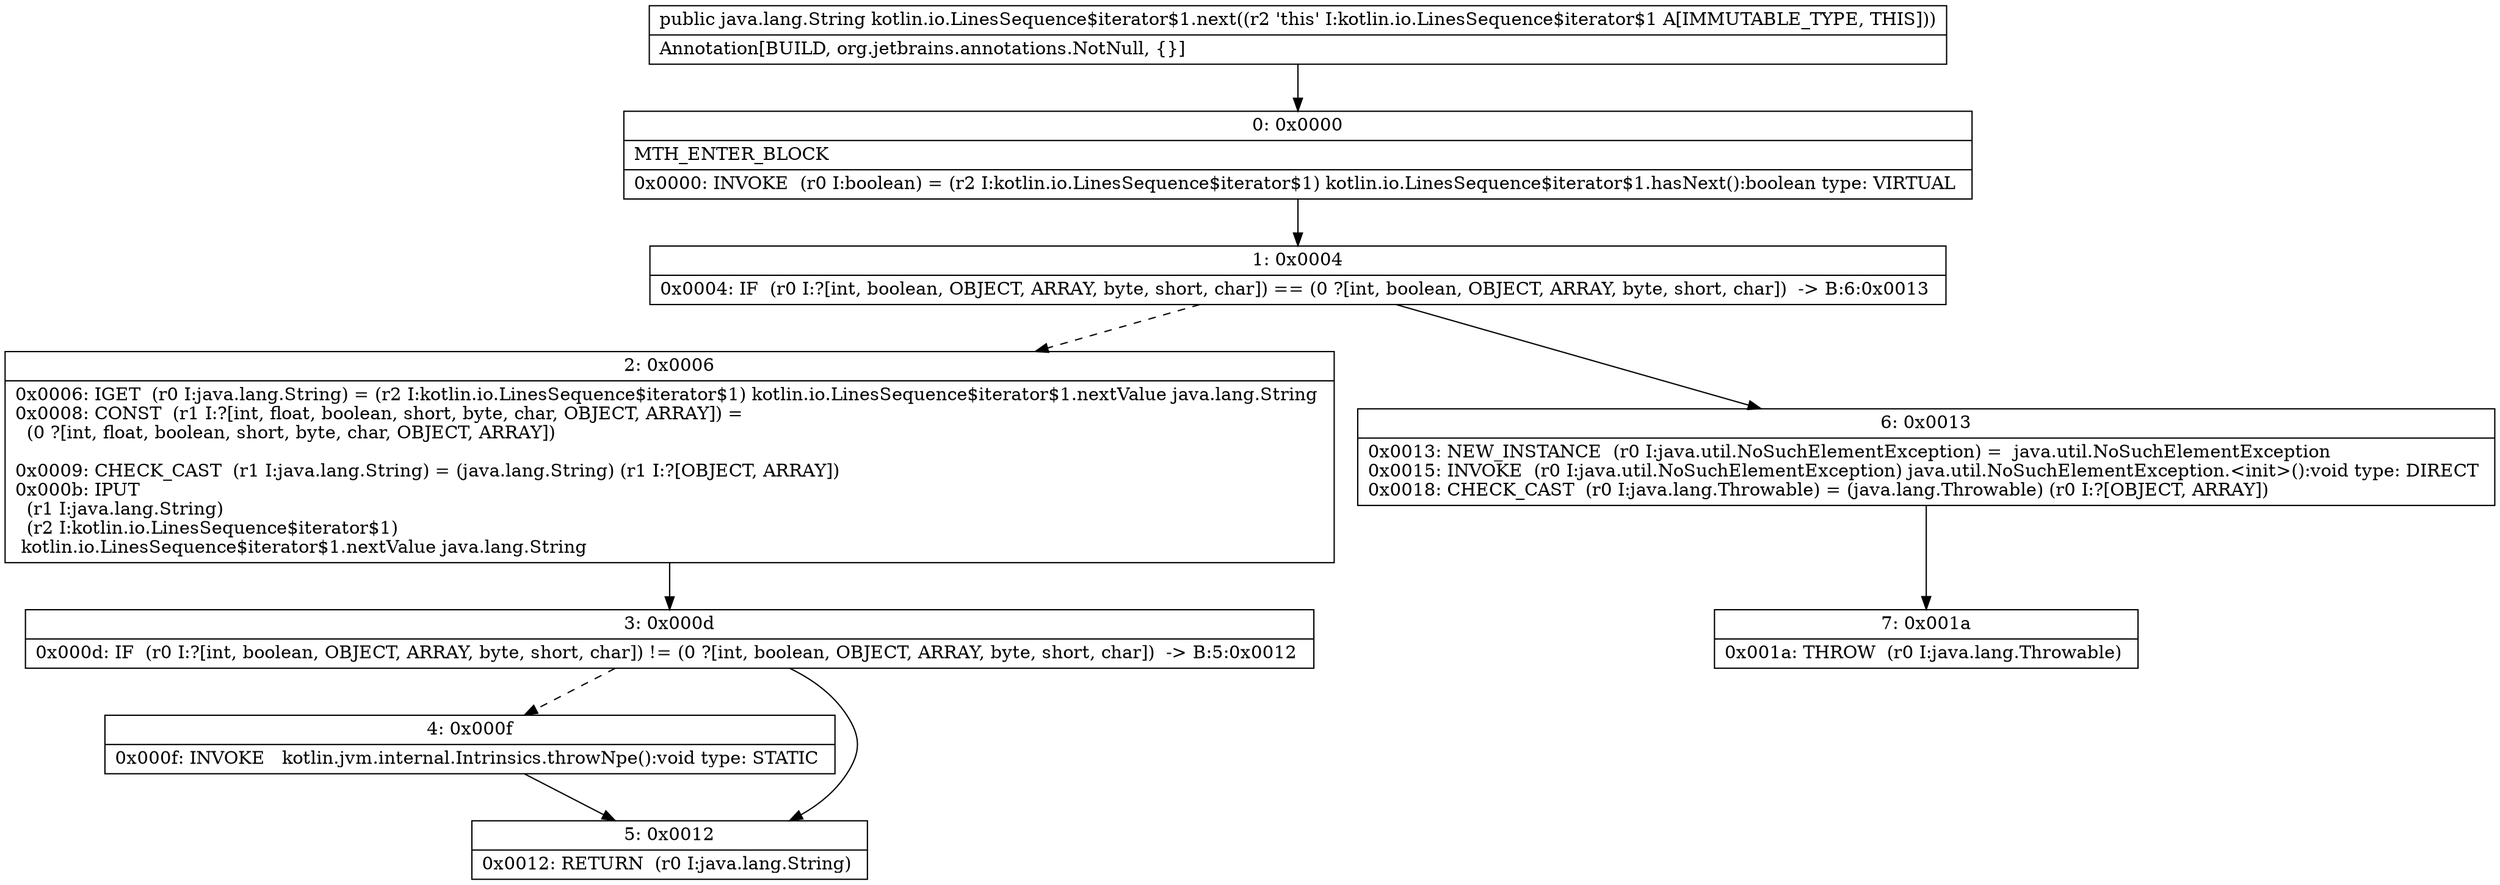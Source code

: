 digraph "CFG forkotlin.io.LinesSequence$iterator$1.next()Ljava\/lang\/String;" {
Node_0 [shape=record,label="{0\:\ 0x0000|MTH_ENTER_BLOCK\l|0x0000: INVOKE  (r0 I:boolean) = (r2 I:kotlin.io.LinesSequence$iterator$1) kotlin.io.LinesSequence$iterator$1.hasNext():boolean type: VIRTUAL \l}"];
Node_1 [shape=record,label="{1\:\ 0x0004|0x0004: IF  (r0 I:?[int, boolean, OBJECT, ARRAY, byte, short, char]) == (0 ?[int, boolean, OBJECT, ARRAY, byte, short, char])  \-\> B:6:0x0013 \l}"];
Node_2 [shape=record,label="{2\:\ 0x0006|0x0006: IGET  (r0 I:java.lang.String) = (r2 I:kotlin.io.LinesSequence$iterator$1) kotlin.io.LinesSequence$iterator$1.nextValue java.lang.String \l0x0008: CONST  (r1 I:?[int, float, boolean, short, byte, char, OBJECT, ARRAY]) = \l  (0 ?[int, float, boolean, short, byte, char, OBJECT, ARRAY])\l \l0x0009: CHECK_CAST  (r1 I:java.lang.String) = (java.lang.String) (r1 I:?[OBJECT, ARRAY]) \l0x000b: IPUT  \l  (r1 I:java.lang.String)\l  (r2 I:kotlin.io.LinesSequence$iterator$1)\l kotlin.io.LinesSequence$iterator$1.nextValue java.lang.String \l}"];
Node_3 [shape=record,label="{3\:\ 0x000d|0x000d: IF  (r0 I:?[int, boolean, OBJECT, ARRAY, byte, short, char]) != (0 ?[int, boolean, OBJECT, ARRAY, byte, short, char])  \-\> B:5:0x0012 \l}"];
Node_4 [shape=record,label="{4\:\ 0x000f|0x000f: INVOKE   kotlin.jvm.internal.Intrinsics.throwNpe():void type: STATIC \l}"];
Node_5 [shape=record,label="{5\:\ 0x0012|0x0012: RETURN  (r0 I:java.lang.String) \l}"];
Node_6 [shape=record,label="{6\:\ 0x0013|0x0013: NEW_INSTANCE  (r0 I:java.util.NoSuchElementException) =  java.util.NoSuchElementException \l0x0015: INVOKE  (r0 I:java.util.NoSuchElementException) java.util.NoSuchElementException.\<init\>():void type: DIRECT \l0x0018: CHECK_CAST  (r0 I:java.lang.Throwable) = (java.lang.Throwable) (r0 I:?[OBJECT, ARRAY]) \l}"];
Node_7 [shape=record,label="{7\:\ 0x001a|0x001a: THROW  (r0 I:java.lang.Throwable) \l}"];
MethodNode[shape=record,label="{public java.lang.String kotlin.io.LinesSequence$iterator$1.next((r2 'this' I:kotlin.io.LinesSequence$iterator$1 A[IMMUTABLE_TYPE, THIS]))  | Annotation[BUILD, org.jetbrains.annotations.NotNull, \{\}]\l}"];
MethodNode -> Node_0;
Node_0 -> Node_1;
Node_1 -> Node_2[style=dashed];
Node_1 -> Node_6;
Node_2 -> Node_3;
Node_3 -> Node_4[style=dashed];
Node_3 -> Node_5;
Node_4 -> Node_5;
Node_6 -> Node_7;
}

